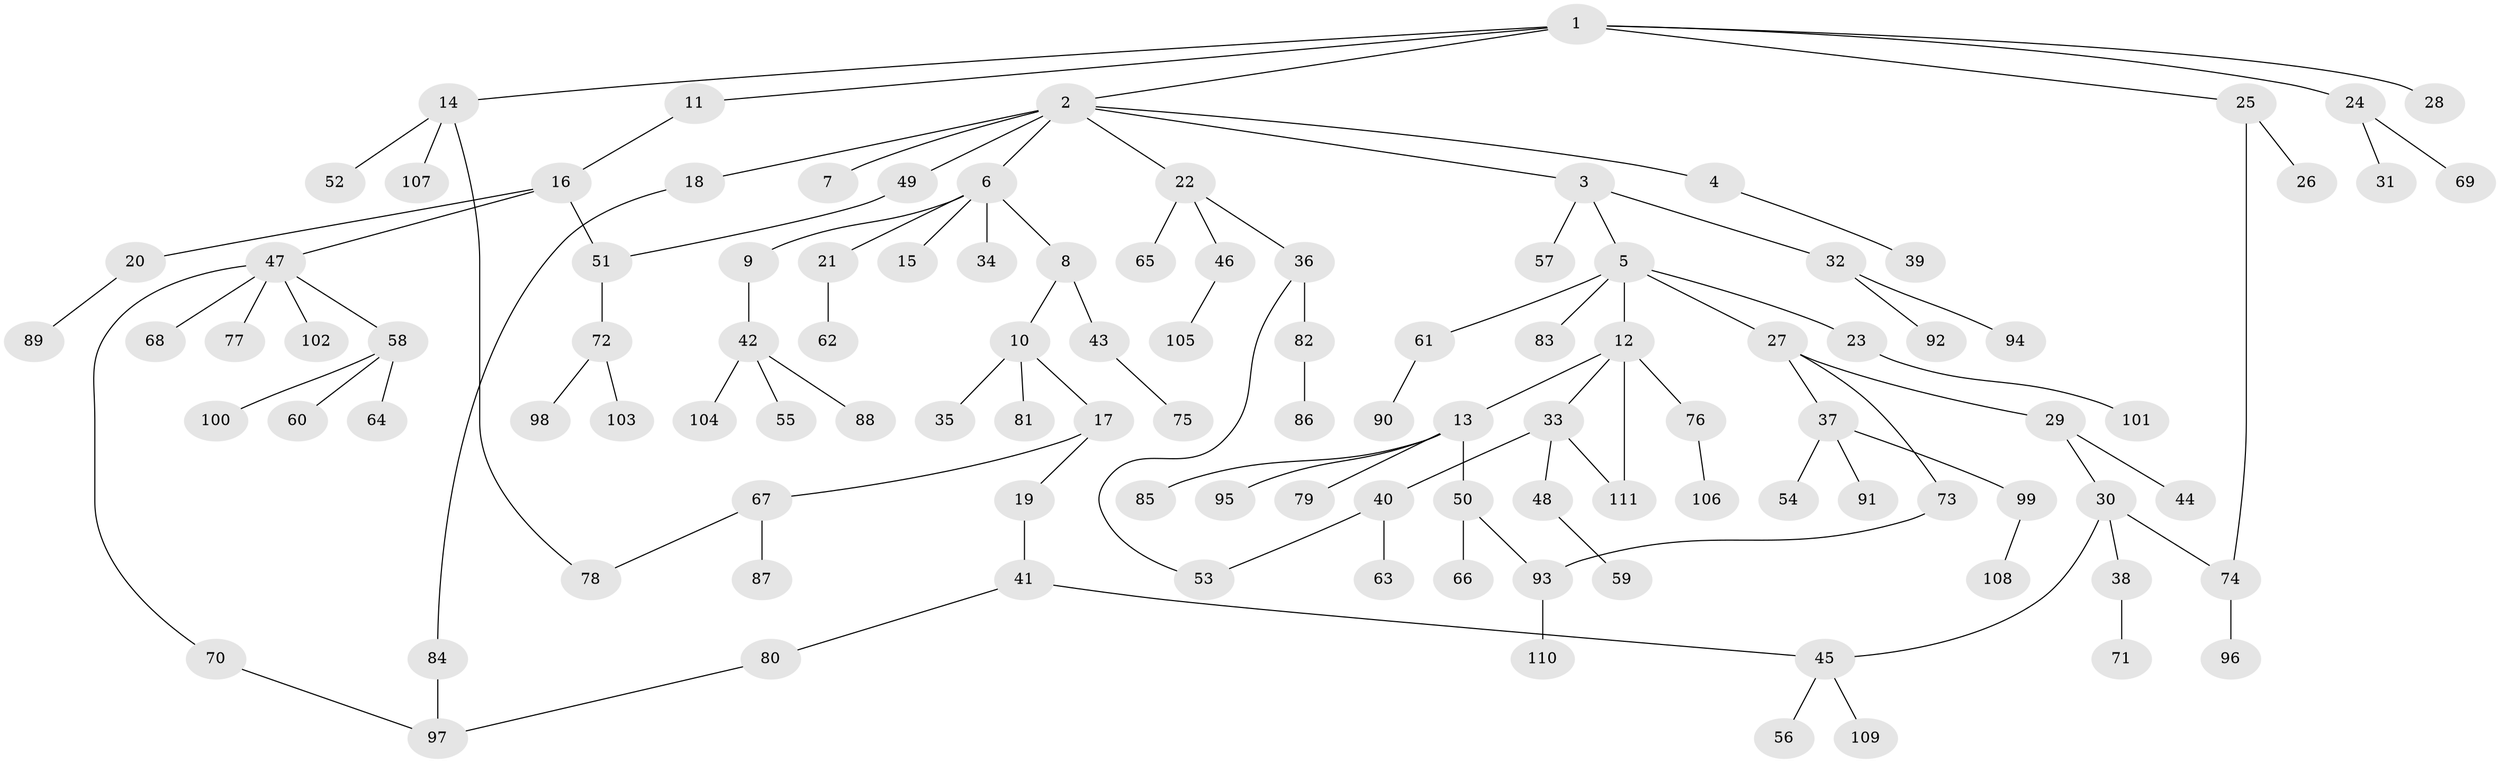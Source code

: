 // Generated by graph-tools (version 1.1) at 2025/34/03/09/25 02:34:23]
// undirected, 111 vertices, 119 edges
graph export_dot {
graph [start="1"]
  node [color=gray90,style=filled];
  1;
  2;
  3;
  4;
  5;
  6;
  7;
  8;
  9;
  10;
  11;
  12;
  13;
  14;
  15;
  16;
  17;
  18;
  19;
  20;
  21;
  22;
  23;
  24;
  25;
  26;
  27;
  28;
  29;
  30;
  31;
  32;
  33;
  34;
  35;
  36;
  37;
  38;
  39;
  40;
  41;
  42;
  43;
  44;
  45;
  46;
  47;
  48;
  49;
  50;
  51;
  52;
  53;
  54;
  55;
  56;
  57;
  58;
  59;
  60;
  61;
  62;
  63;
  64;
  65;
  66;
  67;
  68;
  69;
  70;
  71;
  72;
  73;
  74;
  75;
  76;
  77;
  78;
  79;
  80;
  81;
  82;
  83;
  84;
  85;
  86;
  87;
  88;
  89;
  90;
  91;
  92;
  93;
  94;
  95;
  96;
  97;
  98;
  99;
  100;
  101;
  102;
  103;
  104;
  105;
  106;
  107;
  108;
  109;
  110;
  111;
  1 -- 2;
  1 -- 11;
  1 -- 14;
  1 -- 24;
  1 -- 25;
  1 -- 28;
  2 -- 3;
  2 -- 4;
  2 -- 6;
  2 -- 7;
  2 -- 18;
  2 -- 22;
  2 -- 49;
  3 -- 5;
  3 -- 32;
  3 -- 57;
  4 -- 39;
  5 -- 12;
  5 -- 23;
  5 -- 27;
  5 -- 61;
  5 -- 83;
  6 -- 8;
  6 -- 9;
  6 -- 15;
  6 -- 21;
  6 -- 34;
  8 -- 10;
  8 -- 43;
  9 -- 42;
  10 -- 17;
  10 -- 35;
  10 -- 81;
  11 -- 16;
  12 -- 13;
  12 -- 33;
  12 -- 76;
  12 -- 111;
  13 -- 50;
  13 -- 79;
  13 -- 85;
  13 -- 95;
  14 -- 52;
  14 -- 78;
  14 -- 107;
  16 -- 20;
  16 -- 47;
  16 -- 51;
  17 -- 19;
  17 -- 67;
  18 -- 84;
  19 -- 41;
  20 -- 89;
  21 -- 62;
  22 -- 36;
  22 -- 46;
  22 -- 65;
  23 -- 101;
  24 -- 31;
  24 -- 69;
  25 -- 26;
  25 -- 74;
  27 -- 29;
  27 -- 37;
  27 -- 73;
  29 -- 30;
  29 -- 44;
  30 -- 38;
  30 -- 74;
  30 -- 45;
  32 -- 92;
  32 -- 94;
  33 -- 40;
  33 -- 48;
  33 -- 111;
  36 -- 53;
  36 -- 82;
  37 -- 54;
  37 -- 91;
  37 -- 99;
  38 -- 71;
  40 -- 63;
  40 -- 53;
  41 -- 45;
  41 -- 80;
  42 -- 55;
  42 -- 88;
  42 -- 104;
  43 -- 75;
  45 -- 56;
  45 -- 109;
  46 -- 105;
  47 -- 58;
  47 -- 68;
  47 -- 70;
  47 -- 77;
  47 -- 102;
  48 -- 59;
  49 -- 51;
  50 -- 66;
  50 -- 93;
  51 -- 72;
  58 -- 60;
  58 -- 64;
  58 -- 100;
  61 -- 90;
  67 -- 87;
  67 -- 78;
  70 -- 97;
  72 -- 98;
  72 -- 103;
  73 -- 93;
  74 -- 96;
  76 -- 106;
  80 -- 97;
  82 -- 86;
  84 -- 97;
  93 -- 110;
  99 -- 108;
}
